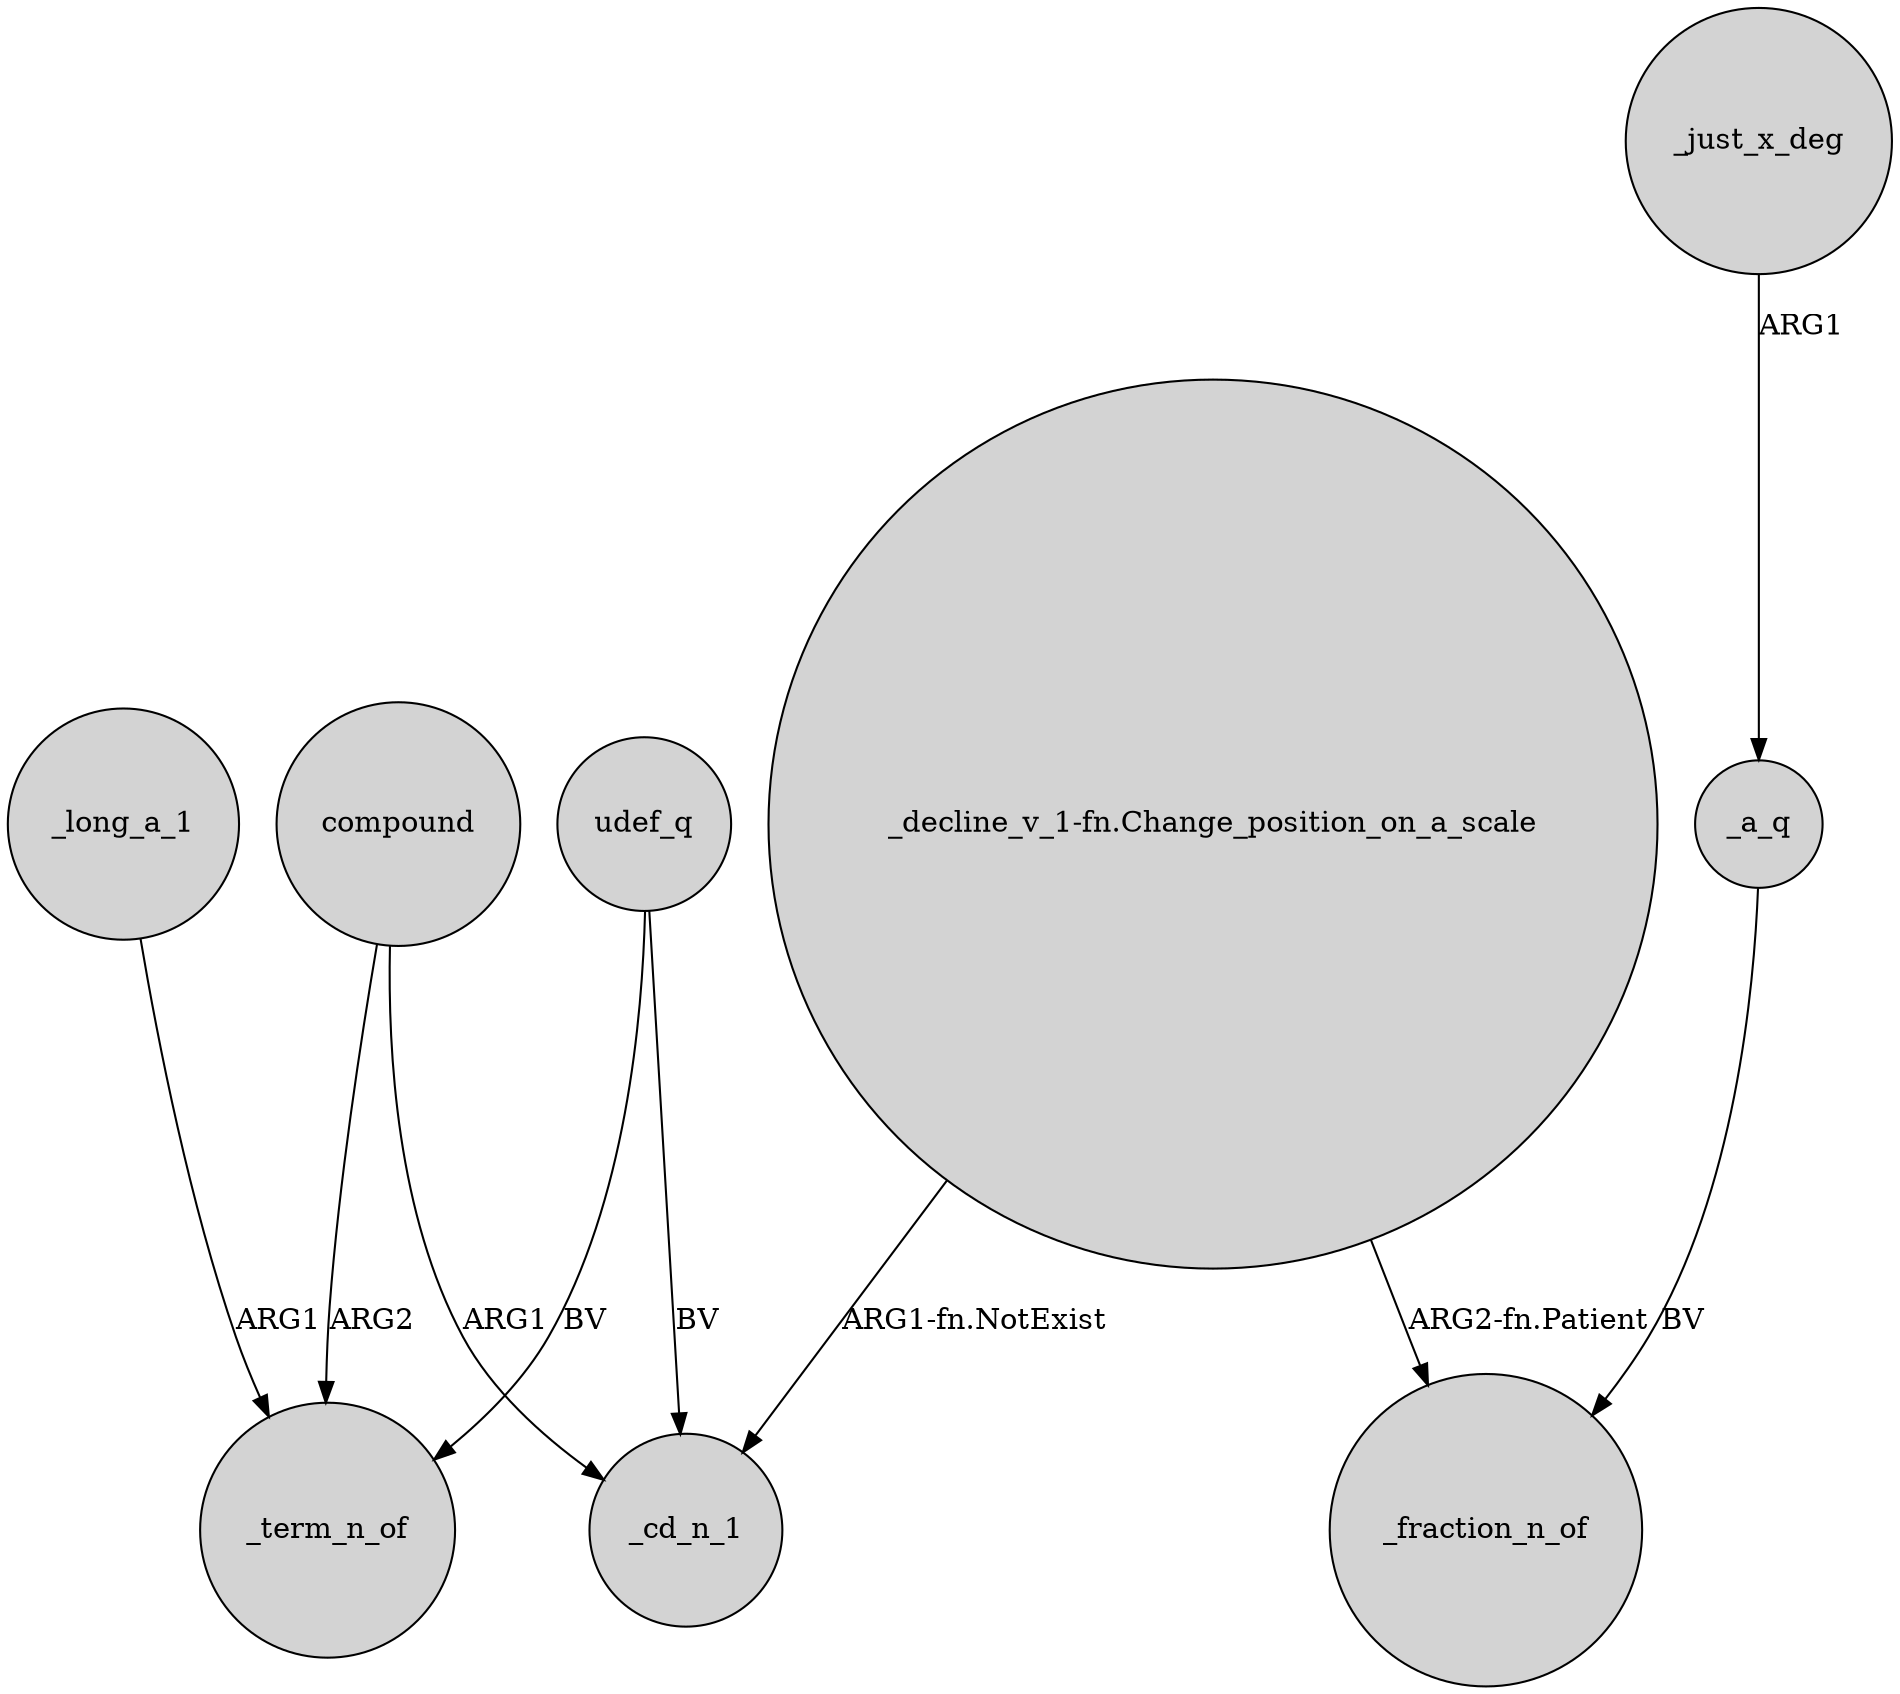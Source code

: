 digraph {
	node [shape=circle style=filled]
	compound -> _cd_n_1 [label=ARG1]
	udef_q -> _cd_n_1 [label=BV]
	udef_q -> _term_n_of [label=BV]
	compound -> _term_n_of [label=ARG2]
	"_decline_v_1-fn.Change_position_on_a_scale" -> _cd_n_1 [label="ARG1-fn.NotExist"]
	"_decline_v_1-fn.Change_position_on_a_scale" -> _fraction_n_of [label="ARG2-fn.Patient"]
	_a_q -> _fraction_n_of [label=BV]
	_just_x_deg -> _a_q [label=ARG1]
	_long_a_1 -> _term_n_of [label=ARG1]
}
